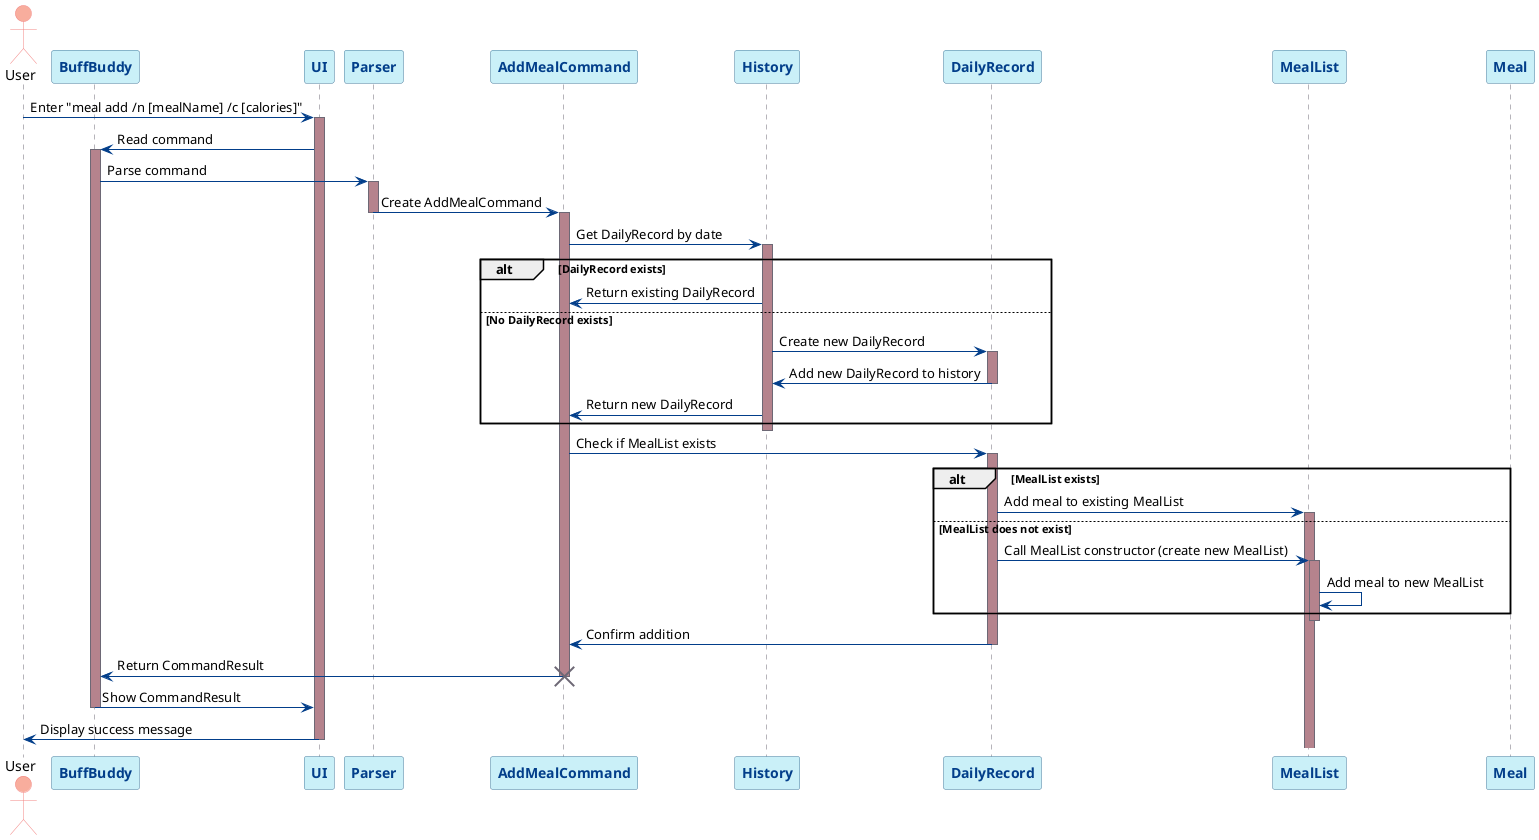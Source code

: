 @startuml
skinparam participant {
    BackgroundColor #DFF6FF
    BorderColor #0096C7
    FontColor #023E8A
    FontStyle bold
}
skinparam sequence {
    ActorBorderColor #F28482
    ActorBackgroundColor #F8AD9D
    LifeLineBorderColor #6D6875
    LifeLineBackgroundColor #B5838D
    ParticipantBorderColor #457B9D
    ParticipantBackgroundColor #CAF0F8
    ArrowColor #023E8A
    BoxBorderColor #495867
    BoxBackgroundColor #B0C4DE
}

actor User
participant "BuffBuddy" as BB
participant "UI" as UI
participant "Parser" as Parser
participant "AddMealCommand" as AddCmd
participant "History" as History
participant "DailyRecord" as DailyRec
participant "MealList" as MealList
participant "Meal" as Meal

User -> UI: Enter "meal add /n [mealName] /c [calories]"
activate UI
UI -> BB: Read command
activate BB
BB -> Parser: Parse command
activate Parser

Parser -> AddCmd: Create AddMealCommand
deactivate Parser
activate AddCmd

AddCmd -> History: Get DailyRecord by date
activate History

alt DailyRecord exists
  History -> AddCmd: Return existing DailyRecord
else No DailyRecord exists
  History -> DailyRec: Create new DailyRecord
  activate DailyRec
  DailyRec -> History: Add new DailyRecord to history
  deactivate DailyRec
  History -> AddCmd: Return new DailyRecord
end
deactivate History

AddCmd -> DailyRec: Check if MealList exists
activate DailyRec

alt MealList exists
  DailyRec -> MealList: Add meal to existing MealList
  activate MealList
else MealList does not exist
  DailyRec -> MealList: Call MealList constructor (create new MealList)
  activate MealList
  MealList -> MealList: Add meal to new MealList
end
deactivate MealList
DailyRec -> AddCmd: Confirm addition
deactivate DailyRec

AddCmd -> BB: Return CommandResult
deactivate AddCmd
destroy AddCmd

BB -> UI: Show CommandResult
deactivate BB

UI -> User: Display success message
deactivate UI
@enduml
